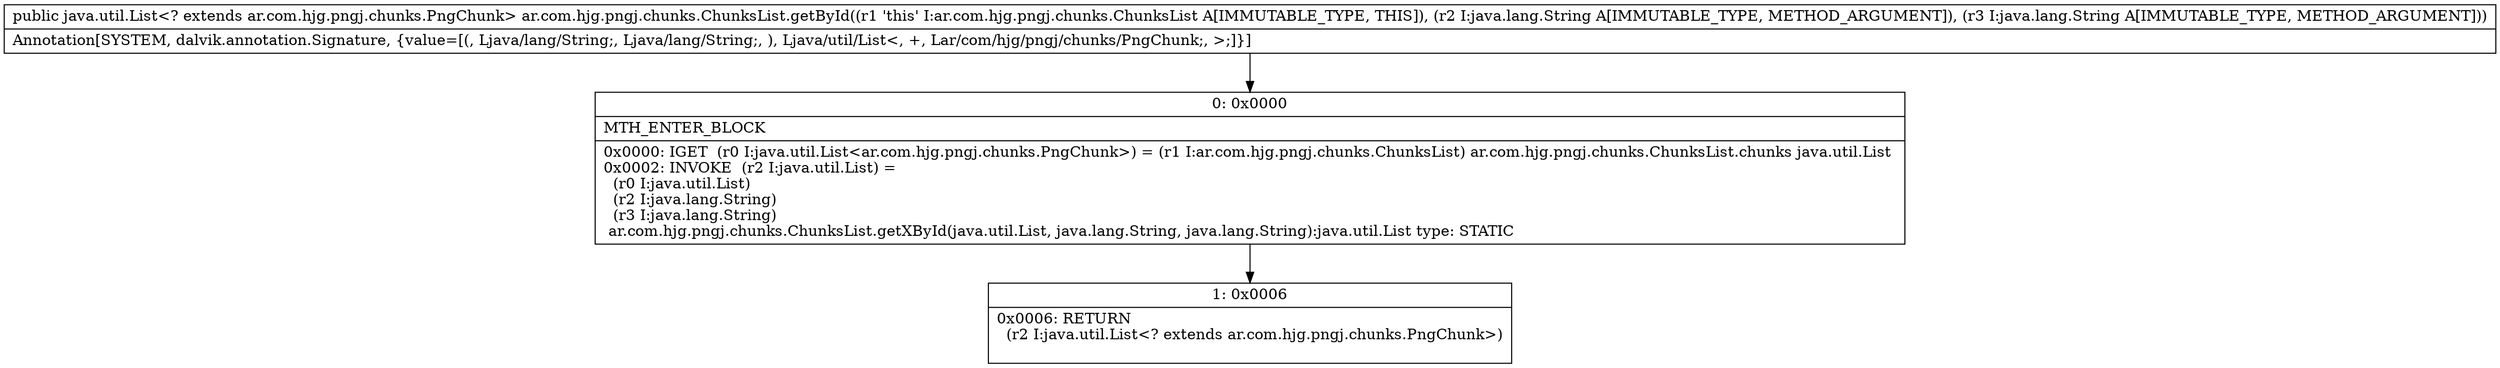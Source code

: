 digraph "CFG forar.com.hjg.pngj.chunks.ChunksList.getById(Ljava\/lang\/String;Ljava\/lang\/String;)Ljava\/util\/List;" {
Node_0 [shape=record,label="{0\:\ 0x0000|MTH_ENTER_BLOCK\l|0x0000: IGET  (r0 I:java.util.List\<ar.com.hjg.pngj.chunks.PngChunk\>) = (r1 I:ar.com.hjg.pngj.chunks.ChunksList) ar.com.hjg.pngj.chunks.ChunksList.chunks java.util.List \l0x0002: INVOKE  (r2 I:java.util.List) = \l  (r0 I:java.util.List)\l  (r2 I:java.lang.String)\l  (r3 I:java.lang.String)\l ar.com.hjg.pngj.chunks.ChunksList.getXById(java.util.List, java.lang.String, java.lang.String):java.util.List type: STATIC \l}"];
Node_1 [shape=record,label="{1\:\ 0x0006|0x0006: RETURN  \l  (r2 I:java.util.List\<? extends ar.com.hjg.pngj.chunks.PngChunk\>)\l \l}"];
MethodNode[shape=record,label="{public java.util.List\<? extends ar.com.hjg.pngj.chunks.PngChunk\> ar.com.hjg.pngj.chunks.ChunksList.getById((r1 'this' I:ar.com.hjg.pngj.chunks.ChunksList A[IMMUTABLE_TYPE, THIS]), (r2 I:java.lang.String A[IMMUTABLE_TYPE, METHOD_ARGUMENT]), (r3 I:java.lang.String A[IMMUTABLE_TYPE, METHOD_ARGUMENT]))  | Annotation[SYSTEM, dalvik.annotation.Signature, \{value=[(, Ljava\/lang\/String;, Ljava\/lang\/String;, ), Ljava\/util\/List\<, +, Lar\/com\/hjg\/pngj\/chunks\/PngChunk;, \>;]\}]\l}"];
MethodNode -> Node_0;
Node_0 -> Node_1;
}

